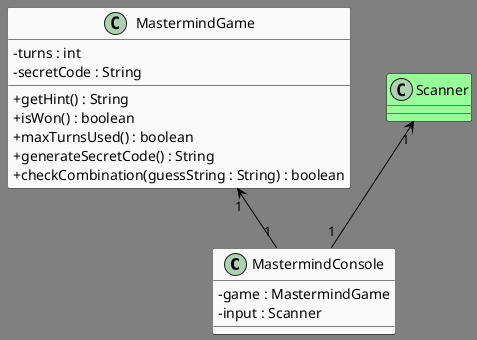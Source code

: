@startuml mastermind

skinparam class {
BackgroundColor #FAFAFA
ArrowColor Black
BorderColor Black
BackgroundColor<<Foo>> DarkGrey
}
skinparam classAttributeIconSize 0
skinparam backgroundcolor Gray
skinparam stereotypeCBackgroundColor YellowGreen

class MastermindConsole {
-game : MastermindGame
-input : Scanner

}

class MastermindGame {
-turns : int
-secretCode : String
+getHint() : String
+isWon() : boolean
+maxTurnsUsed() : boolean
+generateSecretCode() : String
+checkCombination(guessString : String) : boolean
}

class Scanner #Physical {
}

MastermindGame "1" <-- "1" MastermindConsole
Scanner "1" <-- "1" MastermindConsole



@enduml